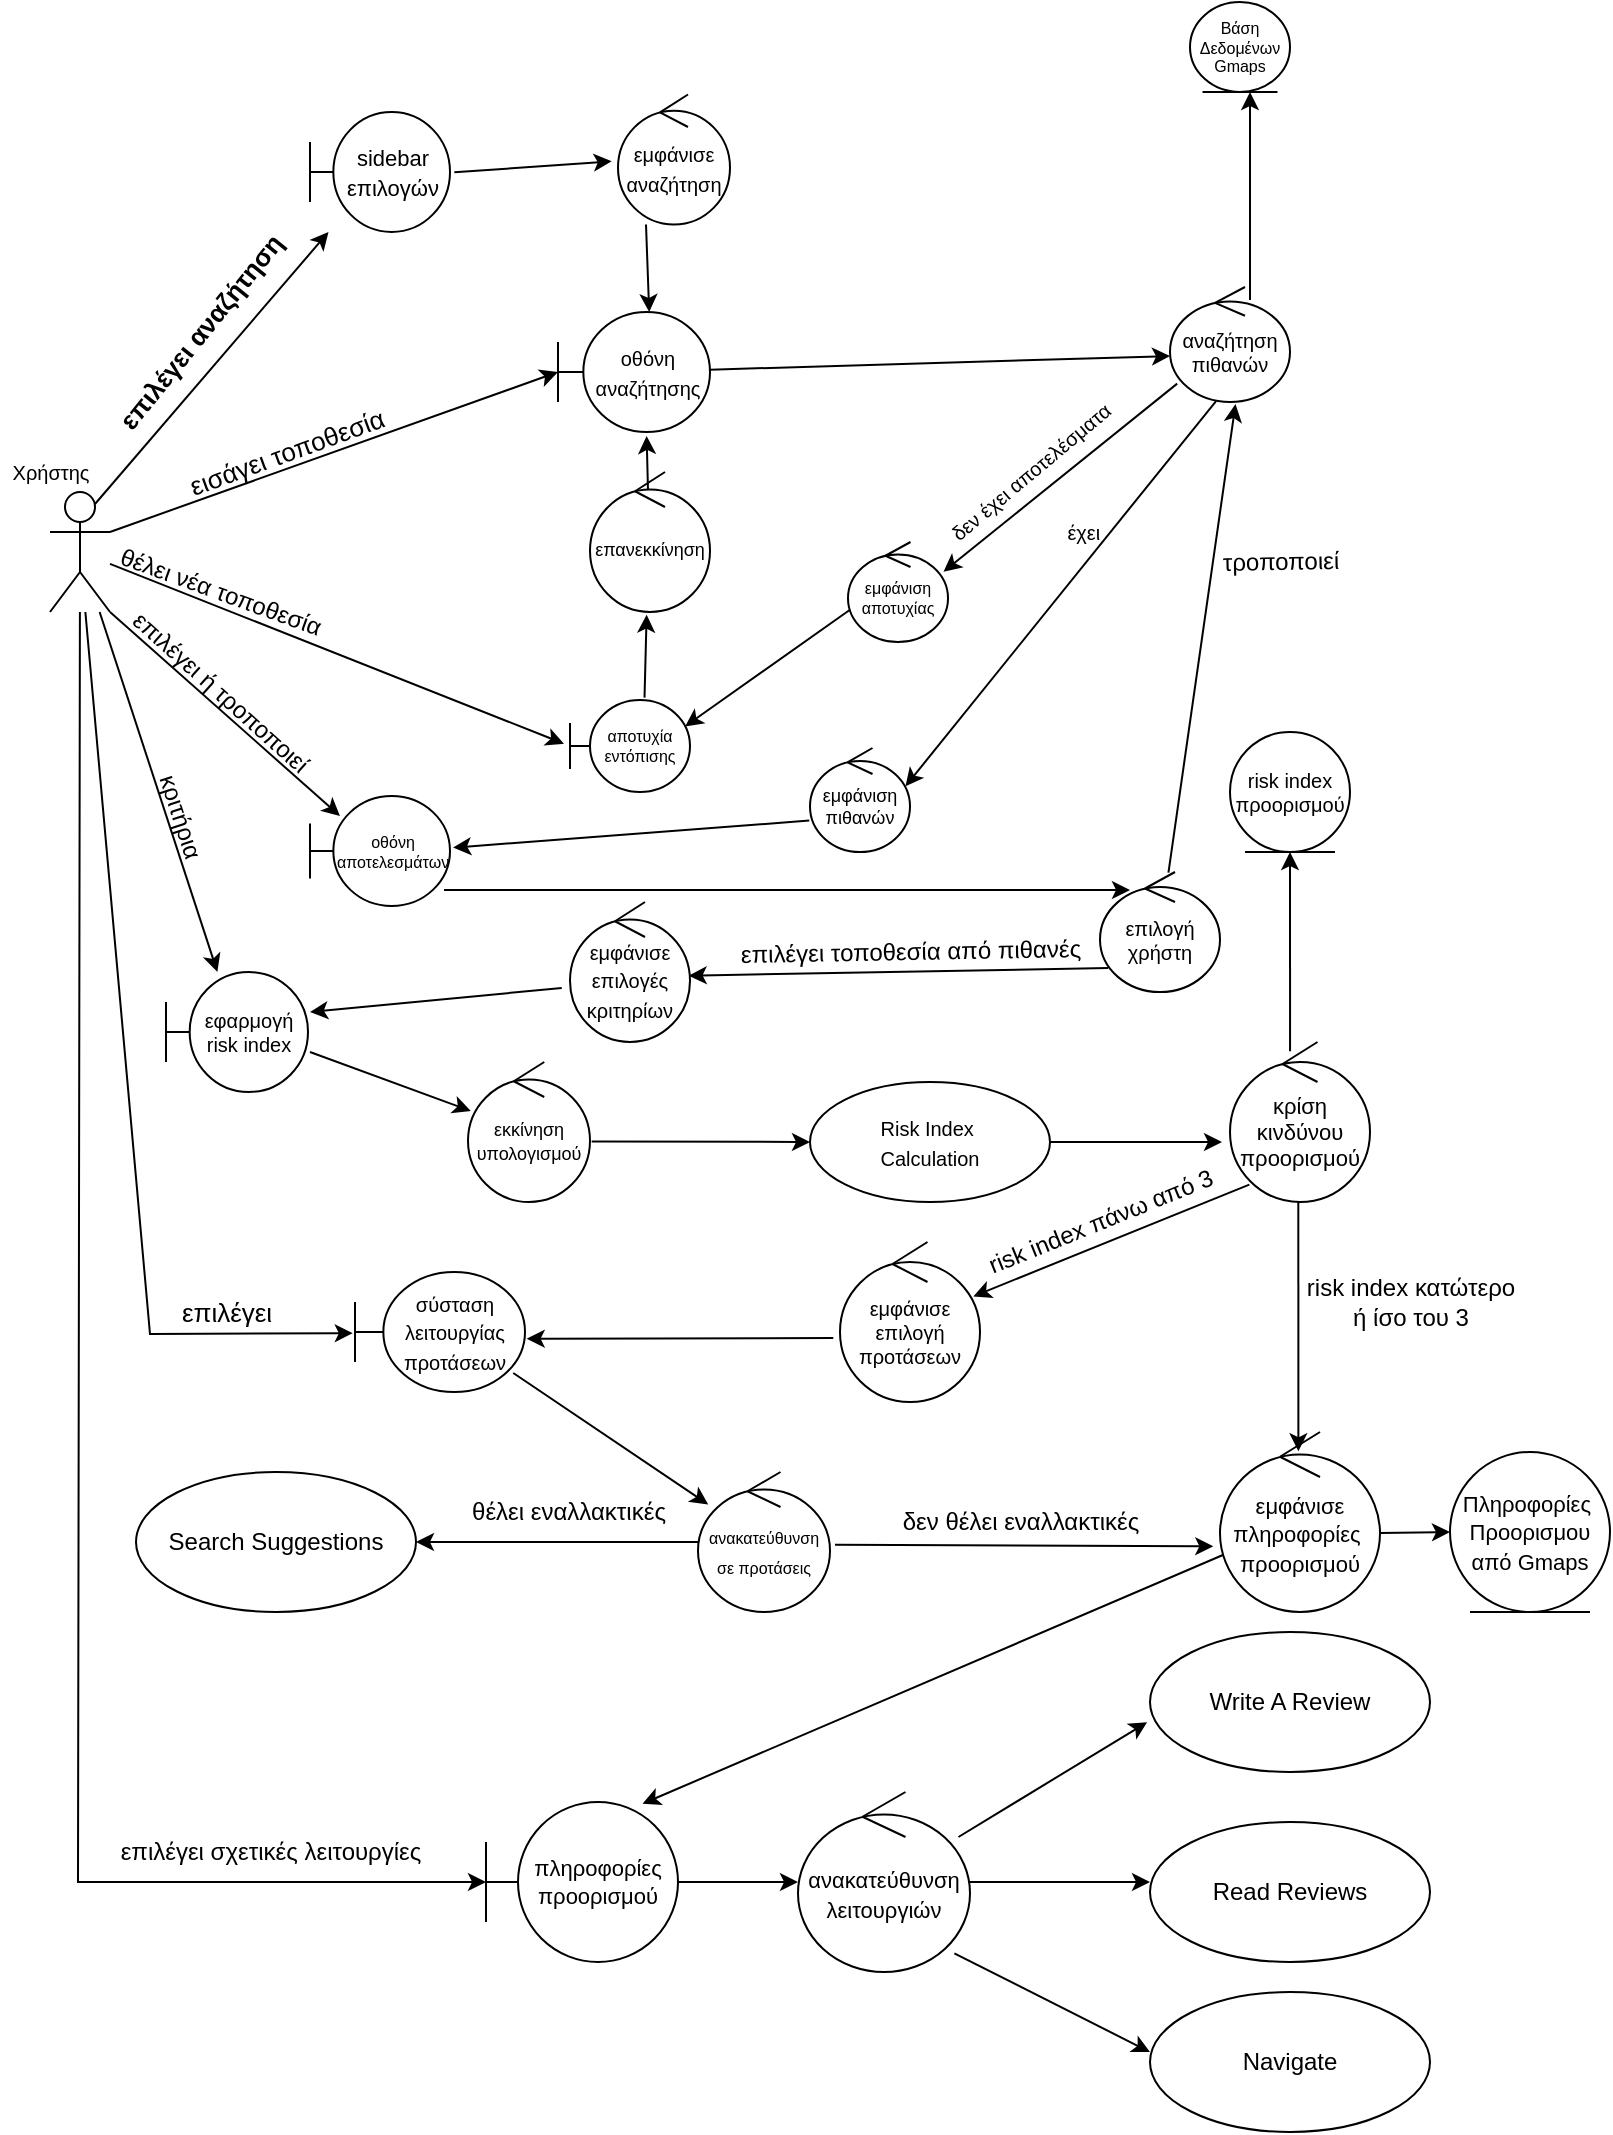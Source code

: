 <mxfile version="14.6.3" type="device"><diagram id="vsWh3w-72X-iHAFj4HN2" name="Page-1"><mxGraphModel dx="1673" dy="934" grid="1" gridSize="10" guides="1" tooltips="1" connect="1" arrows="1" fold="1" page="1" pageScale="1" pageWidth="827" pageHeight="1169" math="0" shadow="0"><root><mxCell id="0"/><mxCell id="1" parent="0"/><mxCell id="FhAPgWQrZ3J73egIMIMW-1" value="" style="shape=umlActor;verticalLabelPosition=bottom;verticalAlign=top;html=1;outlineConnect=0;" vertex="1" parent="1"><mxGeometry x="40" y="310" width="30" height="60" as="geometry"/></mxCell><mxCell id="FhAPgWQrZ3J73egIMIMW-2" value="" style="endArrow=classic;html=1;exitX=0.75;exitY=0.1;exitDx=0;exitDy=0;exitPerimeter=0;" edge="1" parent="1" source="FhAPgWQrZ3J73egIMIMW-1" target="FhAPgWQrZ3J73egIMIMW-3"><mxGeometry width="50" height="50" relative="1" as="geometry"><mxPoint x="94" y="287.5" as="sourcePoint"/><mxPoint x="174" y="287.5" as="targetPoint"/></mxGeometry></mxCell><mxCell id="FhAPgWQrZ3J73egIMIMW-3" value="&lt;font style=&quot;font-size: 11px&quot;&gt;sidebar&lt;br&gt;επιλογών&lt;/font&gt;" style="shape=umlBoundary;whiteSpace=wrap;html=1;" vertex="1" parent="1"><mxGeometry x="170" y="120" width="70" height="60" as="geometry"/></mxCell><mxCell id="FhAPgWQrZ3J73egIMIMW-4" value="&lt;font style=&quot;font-size: 13px&quot;&gt;&lt;b&gt;επιλέγει αναζήτηση&lt;/b&gt;&lt;/font&gt;" style="text;html=1;align=center;verticalAlign=middle;resizable=0;points=[];autosize=1;strokeColor=none;rotation=-51;" vertex="1" parent="1"><mxGeometry x="45" y="220" width="140" height="20" as="geometry"/></mxCell><mxCell id="FhAPgWQrZ3J73egIMIMW-6" value="&lt;font style=&quot;font-size: 10px&quot;&gt;εμφάνισε&lt;br&gt;αναζήτηση&lt;/font&gt;" style="ellipse;shape=umlControl;whiteSpace=wrap;html=1;" vertex="1" parent="1"><mxGeometry x="324" y="111.25" width="56" height="65" as="geometry"/></mxCell><mxCell id="FhAPgWQrZ3J73egIMIMW-7" value="&lt;font style=&quot;font-size: 10px&quot;&gt;οθόνη&lt;br&gt;αναζήτησης&lt;br&gt;&lt;/font&gt;" style="shape=umlBoundary;whiteSpace=wrap;html=1;" vertex="1" parent="1"><mxGeometry x="294" y="220" width="76" height="60" as="geometry"/></mxCell><mxCell id="FhAPgWQrZ3J73egIMIMW-8" value="&lt;font style=&quot;font-size: 10px&quot;&gt;αναζήτηση&lt;br&gt;πιθανών&lt;/font&gt;" style="ellipse;shape=umlControl;whiteSpace=wrap;html=1;fontSize=8;" vertex="1" parent="1"><mxGeometry x="600" y="207.5" width="60" height="57.5" as="geometry"/></mxCell><mxCell id="FhAPgWQrZ3J73egIMIMW-10" value="" style="endArrow=classic;html=1;exitX=1.031;exitY=0.502;exitDx=0;exitDy=0;exitPerimeter=0;entryX=-0.056;entryY=0.514;entryDx=0;entryDy=0;entryPerimeter=0;" edge="1" parent="1" source="FhAPgWQrZ3J73egIMIMW-3" target="FhAPgWQrZ3J73egIMIMW-6"><mxGeometry width="50" height="50" relative="1" as="geometry"><mxPoint x="324" y="237.5" as="sourcePoint"/><mxPoint x="374" y="187.5" as="targetPoint"/></mxGeometry></mxCell><mxCell id="FhAPgWQrZ3J73egIMIMW-12" value="" style="endArrow=classic;html=1;exitX=0.25;exitY=1;exitDx=0;exitDy=0;exitPerimeter=0;entryX=0.6;entryY=0;entryDx=0;entryDy=0;entryPerimeter=0;" edge="1" parent="1" source="FhAPgWQrZ3J73egIMIMW-6" target="FhAPgWQrZ3J73egIMIMW-7"><mxGeometry width="50" height="50" relative="1" as="geometry"><mxPoint x="254" y="257.5" as="sourcePoint"/><mxPoint x="304" y="207.5" as="targetPoint"/></mxGeometry></mxCell><mxCell id="FhAPgWQrZ3J73egIMIMW-13" value="" style="endArrow=classic;html=1;entryX=0;entryY=0.5;entryDx=0;entryDy=0;entryPerimeter=0;exitX=1;exitY=0.333;exitDx=0;exitDy=0;exitPerimeter=0;" edge="1" parent="1" source="FhAPgWQrZ3J73egIMIMW-1" target="FhAPgWQrZ3J73egIMIMW-7"><mxGeometry width="50" height="50" relative="1" as="geometry"><mxPoint x="94" y="287.5" as="sourcePoint"/><mxPoint x="324" y="277.5" as="targetPoint"/></mxGeometry></mxCell><mxCell id="FhAPgWQrZ3J73egIMIMW-14" value="&lt;font style=&quot;font-size: 13px&quot;&gt;εισάγει τοποθεσία&lt;/font&gt;" style="text;html=1;align=center;verticalAlign=middle;resizable=0;points=[];autosize=1;strokeColor=none;rotation=-20;" vertex="1" parent="1"><mxGeometry x="98" y="280" width="120" height="20" as="geometry"/></mxCell><mxCell id="FhAPgWQrZ3J73egIMIMW-15" value="" style="endArrow=classic;html=1;entryX=0;entryY=0.6;entryDx=0;entryDy=0;entryPerimeter=0;" edge="1" parent="1" source="FhAPgWQrZ3J73egIMIMW-7" target="FhAPgWQrZ3J73egIMIMW-8"><mxGeometry width="50" height="50" relative="1" as="geometry"><mxPoint x="246" y="287.5" as="sourcePoint"/><mxPoint x="324" y="287.5" as="targetPoint"/></mxGeometry></mxCell><mxCell id="FhAPgWQrZ3J73egIMIMW-16" value="" style="endArrow=classic;html=1;fontSize=8;" edge="1" parent="1"><mxGeometry width="50" height="50" relative="1" as="geometry"><mxPoint x="640" y="214" as="sourcePoint"/><mxPoint x="640" y="110" as="targetPoint"/></mxGeometry></mxCell><mxCell id="FhAPgWQrZ3J73egIMIMW-17" value="Βάση&lt;br&gt;Δεδομένων&lt;br&gt;Gmaps" style="ellipse;shape=umlEntity;whiteSpace=wrap;html=1;fontSize=8;" vertex="1" parent="1"><mxGeometry x="610" y="65" width="50" height="45" as="geometry"/></mxCell><mxCell id="FhAPgWQrZ3J73egIMIMW-20" value="" style="endArrow=classic;html=1;fontSize=8;exitX=0.384;exitY=0.992;exitDx=0;exitDy=0;exitPerimeter=0;entryX=0.955;entryY=0.368;entryDx=0;entryDy=0;entryPerimeter=0;" edge="1" parent="1" source="FhAPgWQrZ3J73egIMIMW-8" target="FhAPgWQrZ3J73egIMIMW-26"><mxGeometry width="50" height="50" relative="1" as="geometry"><mxPoint x="264" y="447.5" as="sourcePoint"/><mxPoint x="293" y="397.5" as="targetPoint"/></mxGeometry></mxCell><mxCell id="FhAPgWQrZ3J73egIMIMW-21" value="" style="endArrow=classic;html=1;fontSize=8;exitX=0.06;exitY=0.84;exitDx=0;exitDy=0;exitPerimeter=0;entryX=0.955;entryY=0.297;entryDx=0;entryDy=0;entryPerimeter=0;" edge="1" parent="1" source="FhAPgWQrZ3J73egIMIMW-8" target="FhAPgWQrZ3J73egIMIMW-27"><mxGeometry width="50" height="50" relative="1" as="geometry"><mxPoint x="264" y="447.5" as="sourcePoint"/><mxPoint x="264" y="357.5" as="targetPoint"/></mxGeometry></mxCell><mxCell id="FhAPgWQrZ3J73egIMIMW-22" value="οθόνη αποτελεσμάτων" style="shape=umlBoundary;whiteSpace=wrap;html=1;fontSize=8;" vertex="1" parent="1"><mxGeometry x="170" y="462" width="70" height="55" as="geometry"/></mxCell><mxCell id="FhAPgWQrZ3J73egIMIMW-23" value="αποτυχία εντόπισης" style="shape=umlBoundary;whiteSpace=wrap;html=1;fontSize=8;" vertex="1" parent="1"><mxGeometry x="300" y="414" width="60" height="46" as="geometry"/></mxCell><mxCell id="FhAPgWQrZ3J73egIMIMW-24" value="δεν έχει αποτελέσματα" style="text;html=1;align=center;verticalAlign=middle;resizable=0;points=[];autosize=1;strokeColor=none;fontSize=10;rotation=-40;" vertex="1" parent="1"><mxGeometry x="470" y="290" width="120" height="20" as="geometry"/></mxCell><mxCell id="FhAPgWQrZ3J73egIMIMW-25" value="&amp;nbsp;έχει" style="text;html=1;align=center;verticalAlign=middle;resizable=0;points=[];autosize=1;strokeColor=none;fontSize=10;rotation=0;" vertex="1" parent="1"><mxGeometry x="540" y="320" width="30" height="20" as="geometry"/></mxCell><mxCell id="FhAPgWQrZ3J73egIMIMW-26" value="&lt;font style=&quot;font-size: 9px&quot;&gt;εμφάνιση πιθανών&lt;/font&gt;" style="ellipse;shape=umlControl;whiteSpace=wrap;html=1;fontSize=8;" vertex="1" parent="1"><mxGeometry x="420" y="438" width="50" height="52" as="geometry"/></mxCell><mxCell id="FhAPgWQrZ3J73egIMIMW-27" value="εμφάνιση αποτυχίας" style="ellipse;shape=umlControl;whiteSpace=wrap;html=1;fontSize=8;" vertex="1" parent="1"><mxGeometry x="439" y="335" width="50" height="50" as="geometry"/></mxCell><mxCell id="FhAPgWQrZ3J73egIMIMW-28" value="" style="endArrow=classic;html=1;fontSize=8;exitX=-0.007;exitY=0.698;exitDx=0;exitDy=0;exitPerimeter=0;entryX=1.022;entryY=0.469;entryDx=0;entryDy=0;entryPerimeter=0;" edge="1" parent="1" source="FhAPgWQrZ3J73egIMIMW-26" target="FhAPgWQrZ3J73egIMIMW-22"><mxGeometry width="50" height="50" relative="1" as="geometry"><mxPoint x="240" y="500" as="sourcePoint"/><mxPoint x="290" y="450" as="targetPoint"/></mxGeometry></mxCell><mxCell id="FhAPgWQrZ3J73egIMIMW-29" value="" style="endArrow=classic;html=1;fontSize=8;entryX=0.959;entryY=0.287;entryDx=0;entryDy=0;entryPerimeter=0;exitX=0.02;exitY=0.677;exitDx=0;exitDy=0;exitPerimeter=0;" edge="1" parent="1" source="FhAPgWQrZ3J73egIMIMW-27" target="FhAPgWQrZ3J73egIMIMW-23"><mxGeometry width="50" height="50" relative="1" as="geometry"><mxPoint x="214" y="368.5" as="sourcePoint"/><mxPoint x="204" y="457.5" as="targetPoint"/></mxGeometry></mxCell><mxCell id="FhAPgWQrZ3J73egIMIMW-30" value="" style="endArrow=classic;html=1;fontSize=8;entryX=-0.05;entryY=0.475;entryDx=0;entryDy=0;entryPerimeter=0;" edge="1" parent="1" source="FhAPgWQrZ3J73egIMIMW-1" target="FhAPgWQrZ3J73egIMIMW-23"><mxGeometry width="50" height="50" relative="1" as="geometry"><mxPoint x="250" y="500" as="sourcePoint"/><mxPoint x="300" y="450" as="targetPoint"/></mxGeometry></mxCell><mxCell id="FhAPgWQrZ3J73egIMIMW-31" value="&lt;font style=&quot;font-size: 12px&quot;&gt;θέλει νέα τοποθεσία&lt;/font&gt;" style="text;html=1;align=center;verticalAlign=middle;resizable=0;points=[];autosize=1;strokeColor=none;fontSize=8;rotation=20;" vertex="1" parent="1"><mxGeometry x="65" y="350" width="120" height="20" as="geometry"/></mxCell><mxCell id="FhAPgWQrZ3J73egIMIMW-32" value="&lt;font style=&quot;font-size: 9px&quot;&gt;επανεκκίνηση&lt;/font&gt;" style="ellipse;shape=umlControl;whiteSpace=wrap;html=1;fontSize=8;" vertex="1" parent="1"><mxGeometry x="310" y="300" width="60" height="70" as="geometry"/></mxCell><mxCell id="FhAPgWQrZ3J73egIMIMW-33" value="" style="endArrow=classic;html=1;fontSize=8;exitX=0.621;exitY=-0.026;exitDx=0;exitDy=0;exitPerimeter=0;entryX=0.472;entryY=1.019;entryDx=0;entryDy=0;entryPerimeter=0;" edge="1" parent="1" source="FhAPgWQrZ3J73egIMIMW-23" target="FhAPgWQrZ3J73egIMIMW-32"><mxGeometry width="50" height="50" relative="1" as="geometry"><mxPoint x="264" y="457.5" as="sourcePoint"/><mxPoint x="338" y="391" as="targetPoint"/></mxGeometry></mxCell><mxCell id="FhAPgWQrZ3J73egIMIMW-34" value="" style="endArrow=classic;html=1;fontSize=8;exitX=0.483;exitY=0.122;exitDx=0;exitDy=0;exitPerimeter=0;entryX=0.583;entryY=1.033;entryDx=0;entryDy=0;entryPerimeter=0;" edge="1" parent="1" source="FhAPgWQrZ3J73egIMIMW-32" target="FhAPgWQrZ3J73egIMIMW-7"><mxGeometry width="50" height="50" relative="1" as="geometry"><mxPoint x="360" y="290" as="sourcePoint"/><mxPoint x="410" y="290" as="targetPoint"/></mxGeometry></mxCell><mxCell id="FhAPgWQrZ3J73egIMIMW-36" value="" style="endArrow=classic;html=1;fontSize=10;exitX=1;exitY=1;exitDx=0;exitDy=0;exitPerimeter=0;entryX=0.214;entryY=0.182;entryDx=0;entryDy=0;entryPerimeter=0;" edge="1" parent="1" source="FhAPgWQrZ3J73egIMIMW-1" target="FhAPgWQrZ3J73egIMIMW-22"><mxGeometry width="50" height="50" relative="1" as="geometry"><mxPoint x="220" y="480" as="sourcePoint"/><mxPoint x="180" y="470" as="targetPoint"/></mxGeometry></mxCell><mxCell id="FhAPgWQrZ3J73egIMIMW-37" value="&lt;font style=&quot;font-size: 12px&quot;&gt;επιλέγει ή τροποποιεί&lt;/font&gt;" style="text;html=1;align=center;verticalAlign=middle;resizable=0;points=[];autosize=1;strokeColor=none;fontSize=10;rotation=42;" vertex="1" parent="1"><mxGeometry x="60" y="400" width="130" height="20" as="geometry"/></mxCell><mxCell id="FhAPgWQrZ3J73egIMIMW-39" value="" style="endArrow=classic;html=1;fontSize=10;exitX=0.957;exitY=0.855;exitDx=0;exitDy=0;exitPerimeter=0;entryX=0.25;entryY=0.15;entryDx=0;entryDy=0;entryPerimeter=0;" edge="1" parent="1" source="FhAPgWQrZ3J73egIMIMW-22" target="FhAPgWQrZ3J73egIMIMW-40"><mxGeometry width="50" height="50" relative="1" as="geometry"><mxPoint x="260" y="500" as="sourcePoint"/><mxPoint x="250" y="530" as="targetPoint"/></mxGeometry></mxCell><mxCell id="FhAPgWQrZ3J73egIMIMW-40" value="&lt;font style=&quot;font-size: 10px&quot;&gt;επιλογή χρήστη&lt;/font&gt;" style="ellipse;shape=umlControl;whiteSpace=wrap;html=1;fontSize=10;" vertex="1" parent="1"><mxGeometry x="565" y="500" width="60" height="60" as="geometry"/></mxCell><mxCell id="FhAPgWQrZ3J73egIMIMW-41" value="" style="endArrow=classic;html=1;fontSize=10;entryX=0.546;entryY=1.018;entryDx=0;entryDy=0;entryPerimeter=0;" edge="1" parent="1" source="FhAPgWQrZ3J73egIMIMW-40" target="FhAPgWQrZ3J73egIMIMW-8"><mxGeometry width="50" height="50" relative="1" as="geometry"><mxPoint x="340" y="550" as="sourcePoint"/><mxPoint x="520" y="370" as="targetPoint"/></mxGeometry></mxCell><mxCell id="FhAPgWQrZ3J73egIMIMW-42" value="&lt;font style=&quot;font-size: 12px&quot;&gt;τροποποιεί&lt;/font&gt;" style="text;html=1;align=center;verticalAlign=middle;resizable=0;points=[];autosize=1;strokeColor=none;fontSize=10;rotation=-1;" vertex="1" parent="1"><mxGeometry x="620" y="335" width="70" height="20" as="geometry"/></mxCell><mxCell id="FhAPgWQrZ3J73egIMIMW-43" value="" style="endArrow=classic;html=1;fontSize=10;exitX=0.069;exitY=0.801;exitDx=0;exitDy=0;exitPerimeter=0;entryX=0.989;entryY=0.526;entryDx=0;entryDy=0;entryPerimeter=0;" edge="1" parent="1" source="FhAPgWQrZ3J73egIMIMW-40" target="FhAPgWQrZ3J73egIMIMW-96"><mxGeometry width="50" height="50" relative="1" as="geometry"><mxPoint x="310" y="600" as="sourcePoint"/><mxPoint x="380" y="567" as="targetPoint"/></mxGeometry></mxCell><mxCell id="FhAPgWQrZ3J73egIMIMW-44" value="&lt;font style=&quot;font-size: 11px&quot;&gt;πληροφορίες&lt;br&gt;προορισμού&lt;/font&gt;" style="shape=umlBoundary;whiteSpace=wrap;html=1;fontSize=10;" vertex="1" parent="1"><mxGeometry x="258" y="965" width="96" height="80" as="geometry"/></mxCell><mxCell id="FhAPgWQrZ3J73egIMIMW-45" value="εφαρμογή&lt;br&gt;risk index" style="shape=umlBoundary;whiteSpace=wrap;html=1;fontSize=10;" vertex="1" parent="1"><mxGeometry x="98" y="550" width="71" height="60" as="geometry"/></mxCell><mxCell id="FhAPgWQrZ3J73egIMIMW-46" value="" style="endArrow=classic;html=1;fontSize=10;" edge="1" parent="1" source="FhAPgWQrZ3J73egIMIMW-1" target="FhAPgWQrZ3J73egIMIMW-45"><mxGeometry width="50" height="50" relative="1" as="geometry"><mxPoint x="70" y="390" as="sourcePoint"/><mxPoint x="110" y="520" as="targetPoint"/></mxGeometry></mxCell><mxCell id="FhAPgWQrZ3J73egIMIMW-47" value="&lt;font style=&quot;font-size: 12px&quot;&gt;κριτήρια&lt;/font&gt;" style="text;html=1;align=center;verticalAlign=middle;resizable=0;points=[];autosize=1;strokeColor=none;fontSize=10;rotation=72;" vertex="1" parent="1"><mxGeometry x="75" y="462" width="60" height="20" as="geometry"/></mxCell><mxCell id="FhAPgWQrZ3J73egIMIMW-49" value="&lt;font style=&quot;font-size: 9px&quot;&gt;εκκίνηση&lt;br&gt;υπολογισμού&lt;/font&gt;" style="ellipse;shape=umlControl;whiteSpace=wrap;html=1;fontSize=10;" vertex="1" parent="1"><mxGeometry x="249" y="595" width="61" height="70" as="geometry"/></mxCell><mxCell id="FhAPgWQrZ3J73egIMIMW-50" value="" style="endArrow=classic;html=1;fontSize=10;exitX=1.014;exitY=0.667;exitDx=0;exitDy=0;exitPerimeter=0;" edge="1" parent="1" source="FhAPgWQrZ3J73egIMIMW-45" target="FhAPgWQrZ3J73egIMIMW-49"><mxGeometry width="50" height="50" relative="1" as="geometry"><mxPoint x="440" y="650" as="sourcePoint"/><mxPoint x="490" y="600" as="targetPoint"/></mxGeometry></mxCell><mxCell id="FhAPgWQrZ3J73egIMIMW-51" value="" style="endArrow=classic;html=1;fontSize=10;exitX=1.014;exitY=0.567;exitDx=0;exitDy=0;exitPerimeter=0;entryX=0;entryY=0.5;entryDx=0;entryDy=0;" edge="1" parent="1" source="FhAPgWQrZ3J73egIMIMW-49" target="FhAPgWQrZ3J73egIMIMW-73"><mxGeometry width="50" height="50" relative="1" as="geometry"><mxPoint x="440" y="650" as="sourcePoint"/><mxPoint x="450.864" y="630.53" as="targetPoint"/></mxGeometry></mxCell><mxCell id="FhAPgWQrZ3J73egIMIMW-52" value="&lt;font style=&quot;font-size: 11px&quot;&gt;κρίση&lt;br&gt;κινδύνου προορισμού&lt;/font&gt;" style="ellipse;shape=umlControl;whiteSpace=wrap;html=1;fontSize=10;" vertex="1" parent="1"><mxGeometry x="630" y="585" width="70" height="80" as="geometry"/></mxCell><mxCell id="FhAPgWQrZ3J73egIMIMW-53" value="" style="endArrow=classic;html=1;fontSize=10;exitX=1;exitY=0.5;exitDx=0;exitDy=0;" edge="1" parent="1" source="FhAPgWQrZ3J73egIMIMW-73"><mxGeometry width="50" height="50" relative="1" as="geometry"><mxPoint x="546.0" y="625" as="sourcePoint"/><mxPoint x="626" y="635" as="targetPoint"/></mxGeometry></mxCell><mxCell id="FhAPgWQrZ3J73egIMIMW-54" value="" style="endArrow=classic;html=1;fontSize=10;exitX=0.429;exitY=0.058;exitDx=0;exitDy=0;exitPerimeter=0;" edge="1" parent="1" source="FhAPgWQrZ3J73egIMIMW-52"><mxGeometry width="50" height="50" relative="1" as="geometry"><mxPoint x="460" y="690" as="sourcePoint"/><mxPoint x="660" y="490" as="targetPoint"/></mxGeometry></mxCell><mxCell id="FhAPgWQrZ3J73egIMIMW-55" value="&lt;font style=&quot;font-size: 10px&quot;&gt;risk index&lt;br&gt;προορισμού&lt;/font&gt;" style="ellipse;shape=umlEntity;whiteSpace=wrap;html=1;fontSize=10;" vertex="1" parent="1"><mxGeometry x="630" y="430" width="60" height="60" as="geometry"/></mxCell><mxCell id="FhAPgWQrZ3J73egIMIMW-56" value="Χρήστης" style="text;html=1;align=center;verticalAlign=middle;resizable=0;points=[];autosize=1;strokeColor=none;fontSize=10;" vertex="1" parent="1"><mxGeometry x="15" y="290" width="50" height="20" as="geometry"/></mxCell><mxCell id="FhAPgWQrZ3J73egIMIMW-57" value="επιλέγει τοποθεσία από πιθανές" style="text;html=1;align=center;verticalAlign=middle;resizable=0;points=[];autosize=1;strokeColor=none;fontSize=12;rotation=-1;" vertex="1" parent="1"><mxGeometry x="375" y="530" width="190" height="20" as="geometry"/></mxCell><mxCell id="FhAPgWQrZ3J73egIMIMW-58" value="" style="endArrow=classic;html=1;fontSize=10;entryX=0.815;entryY=0.011;entryDx=0;entryDy=0;entryPerimeter=0;" edge="1" parent="1" source="FhAPgWQrZ3J73egIMIMW-69" target="FhAPgWQrZ3J73egIMIMW-44"><mxGeometry width="50" height="50" relative="1" as="geometry"><mxPoint x="310" y="830" as="sourcePoint"/><mxPoint x="460" y="680" as="targetPoint"/></mxGeometry></mxCell><mxCell id="FhAPgWQrZ3J73egIMIMW-59" value="" style="endArrow=classic;html=1;fontSize=10;exitX=0.138;exitY=0.891;exitDx=0;exitDy=0;exitPerimeter=0;entryX=0.952;entryY=0.34;entryDx=0;entryDy=0;entryPerimeter=0;" edge="1" parent="1" source="FhAPgWQrZ3J73egIMIMW-52" target="FhAPgWQrZ3J73egIMIMW-63"><mxGeometry width="50" height="50" relative="1" as="geometry"><mxPoint x="510" y="720" as="sourcePoint"/><mxPoint x="533.998" y="717.922" as="targetPoint"/></mxGeometry></mxCell><mxCell id="FhAPgWQrZ3J73egIMIMW-61" value="" style="endArrow=classic;html=1;fontSize=10;exitX=0.488;exitY=0.996;exitDx=0;exitDy=0;exitPerimeter=0;entryX=0.49;entryY=0.107;entryDx=0;entryDy=0;entryPerimeter=0;" edge="1" parent="1" source="FhAPgWQrZ3J73egIMIMW-52" target="FhAPgWQrZ3J73egIMIMW-69"><mxGeometry width="50" height="50" relative="1" as="geometry"><mxPoint x="640" y="690" as="sourcePoint"/><mxPoint x="710" y="770" as="targetPoint"/></mxGeometry></mxCell><mxCell id="FhAPgWQrZ3J73egIMIMW-63" value="εμφάνισε επιλογή προτάσεων" style="ellipse;shape=umlControl;whiteSpace=wrap;html=1;fontSize=10;" vertex="1" parent="1"><mxGeometry x="435" y="685" width="70" height="80" as="geometry"/></mxCell><mxCell id="FhAPgWQrZ3J73egIMIMW-64" value="risk index πάνω από 3" style="text;html=1;align=center;verticalAlign=middle;resizable=0;points=[];autosize=1;strokeColor=none;fontSize=12;rotation=-22;" vertex="1" parent="1"><mxGeometry x="495" y="665" width="140" height="20" as="geometry"/></mxCell><mxCell id="FhAPgWQrZ3J73egIMIMW-65" value="" style="endArrow=classic;html=1;fontSize=12;exitX=-0.048;exitY=0.6;exitDx=0;exitDy=0;exitPerimeter=0;entryX=1.01;entryY=0.556;entryDx=0;entryDy=0;entryPerimeter=0;" edge="1" parent="1" source="FhAPgWQrZ3J73egIMIMW-63" target="FhAPgWQrZ3J73egIMIMW-66"><mxGeometry width="50" height="50" relative="1" as="geometry"><mxPoint x="430" y="770" as="sourcePoint"/><mxPoint x="310" y="740" as="targetPoint"/></mxGeometry></mxCell><mxCell id="FhAPgWQrZ3J73egIMIMW-66" value="&lt;font style=&quot;font-size: 10px&quot;&gt;σύσταση&lt;br&gt;λειτουργίας&lt;br&gt;προτάσεων&lt;/font&gt;" style="shape=umlBoundary;whiteSpace=wrap;html=1;fontSize=12;" vertex="1" parent="1"><mxGeometry x="192.5" y="700" width="85" height="60" as="geometry"/></mxCell><mxCell id="FhAPgWQrZ3J73egIMIMW-67" value="" style="endArrow=classic;html=1;fontSize=12;entryX=-0.013;entryY=0.51;entryDx=0;entryDy=0;entryPerimeter=0;rounded=0;" edge="1" parent="1" source="FhAPgWQrZ3J73egIMIMW-1" target="FhAPgWQrZ3J73egIMIMW-66"><mxGeometry width="50" height="50" relative="1" as="geometry"><mxPoint x="360" y="620" as="sourcePoint"/><mxPoint x="410" y="570" as="targetPoint"/><Array as="points"><mxPoint x="90" y="731"/></Array></mxGeometry></mxCell><mxCell id="FhAPgWQrZ3J73egIMIMW-68" value="risk index κατώτερο &lt;br&gt;ή ίσο του 3" style="text;html=1;align=center;verticalAlign=middle;resizable=0;points=[];autosize=1;strokeColor=none;fontSize=12;" vertex="1" parent="1"><mxGeometry x="660" y="700" width="120" height="30" as="geometry"/></mxCell><mxCell id="FhAPgWQrZ3J73egIMIMW-69" value="&lt;font style=&quot;font-size: 11px&quot;&gt;εμφάνισε&lt;br&gt;πληροφορίες&amp;nbsp;&lt;br&gt;προορισμού&lt;/font&gt;" style="ellipse;shape=umlControl;whiteSpace=wrap;html=1;fontSize=12;" vertex="1" parent="1"><mxGeometry x="625" y="780" width="80" height="90" as="geometry"/></mxCell><mxCell id="FhAPgWQrZ3J73egIMIMW-71" value="&lt;font style=&quot;font-size: 8px&quot;&gt;ανακατεύθυνση&lt;br&gt;σε προτάσεις&lt;/font&gt;" style="ellipse;shape=umlControl;whiteSpace=wrap;html=1;fontSize=12;" vertex="1" parent="1"><mxGeometry x="364" y="800" width="66" height="70" as="geometry"/></mxCell><mxCell id="FhAPgWQrZ3J73egIMIMW-72" value="" style="endArrow=classic;html=1;fontSize=12;exitX=0.931;exitY=0.842;exitDx=0;exitDy=0;exitPerimeter=0;" edge="1" parent="1" source="FhAPgWQrZ3J73egIMIMW-66" target="FhAPgWQrZ3J73egIMIMW-71"><mxGeometry width="50" height="50" relative="1" as="geometry"><mxPoint x="410" y="830" as="sourcePoint"/><mxPoint x="460" y="780" as="targetPoint"/></mxGeometry></mxCell><mxCell id="FhAPgWQrZ3J73egIMIMW-73" value="&lt;span style=&quot;font-size: 10px&quot;&gt;Risk Index&amp;nbsp;&lt;/span&gt;&lt;br style=&quot;font-size: 10px&quot;&gt;&lt;span style=&quot;font-size: 10px&quot;&gt;Calculation&lt;/span&gt;" style="ellipse;whiteSpace=wrap;html=1;fontSize=12;" vertex="1" parent="1"><mxGeometry x="420" y="605" width="120" height="60" as="geometry"/></mxCell><mxCell id="FhAPgWQrZ3J73egIMIMW-74" value="Search Suggestions" style="ellipse;whiteSpace=wrap;html=1;fontSize=12;" vertex="1" parent="1"><mxGeometry x="83" y="800" width="140" height="70" as="geometry"/></mxCell><mxCell id="FhAPgWQrZ3J73egIMIMW-75" value="" style="endArrow=classic;html=1;fontSize=12;entryX=1;entryY=0.5;entryDx=0;entryDy=0;" edge="1" parent="1" source="FhAPgWQrZ3J73egIMIMW-71" target="FhAPgWQrZ3J73egIMIMW-74"><mxGeometry width="50" height="50" relative="1" as="geometry"><mxPoint x="250" y="870" as="sourcePoint"/><mxPoint x="360" y="840" as="targetPoint"/></mxGeometry></mxCell><mxCell id="FhAPgWQrZ3J73egIMIMW-76" value="θέλει εναλλακτικές" style="text;html=1;align=center;verticalAlign=middle;resizable=0;points=[];autosize=1;strokeColor=none;fontSize=12;" vertex="1" parent="1"><mxGeometry x="244" y="810" width="110" height="20" as="geometry"/></mxCell><mxCell id="FhAPgWQrZ3J73egIMIMW-80" value="" style="endArrow=classic;html=1;fontSize=12;rounded=0;" edge="1" parent="1" source="FhAPgWQrZ3J73egIMIMW-1" target="FhAPgWQrZ3J73egIMIMW-44"><mxGeometry width="50" height="50" relative="1" as="geometry"><mxPoint x="390" y="830" as="sourcePoint"/><mxPoint x="440" y="780" as="targetPoint"/><Array as="points"><mxPoint x="54" y="1005"/></Array></mxGeometry></mxCell><mxCell id="FhAPgWQrZ3J73egIMIMW-81" value="επιλέγει σχετικές λειτουργίες" style="text;html=1;align=center;verticalAlign=middle;resizable=0;points=[];autosize=1;strokeColor=none;fontSize=12;" vertex="1" parent="1"><mxGeometry x="65" y="980" width="170" height="20" as="geometry"/></mxCell><mxCell id="FhAPgWQrZ3J73egIMIMW-83" value="" style="endArrow=classic;html=1;fontSize=12;" edge="1" parent="1" source="FhAPgWQrZ3J73egIMIMW-44" target="FhAPgWQrZ3J73egIMIMW-84"><mxGeometry width="50" height="50" relative="1" as="geometry"><mxPoint x="440" y="900" as="sourcePoint"/><mxPoint x="490" y="850" as="targetPoint"/></mxGeometry></mxCell><mxCell id="FhAPgWQrZ3J73egIMIMW-84" value="&lt;font style=&quot;font-size: 11px&quot;&gt;ανακατεύθυνση λειτουργιών&lt;/font&gt;" style="ellipse;shape=umlControl;whiteSpace=wrap;html=1;fontSize=12;" vertex="1" parent="1"><mxGeometry x="414" y="960" width="86" height="90" as="geometry"/></mxCell><mxCell id="FhAPgWQrZ3J73egIMIMW-85" value="Write A Review" style="ellipse;whiteSpace=wrap;html=1;fontSize=12;" vertex="1" parent="1"><mxGeometry x="590" y="880" width="140" height="70" as="geometry"/></mxCell><mxCell id="FhAPgWQrZ3J73egIMIMW-86" value="Read Reviews" style="ellipse;whiteSpace=wrap;html=1;fontSize=12;" vertex="1" parent="1"><mxGeometry x="590" y="975" width="140" height="70" as="geometry"/></mxCell><mxCell id="FhAPgWQrZ3J73egIMIMW-87" value="Navigate" style="ellipse;whiteSpace=wrap;html=1;fontSize=12;" vertex="1" parent="1"><mxGeometry x="590" y="1060" width="140" height="70" as="geometry"/></mxCell><mxCell id="FhAPgWQrZ3J73egIMIMW-88" value="" style="endArrow=classic;html=1;fontSize=12;entryX=-0.01;entryY=0.644;entryDx=0;entryDy=0;entryPerimeter=0;" edge="1" parent="1" source="FhAPgWQrZ3J73egIMIMW-84" target="FhAPgWQrZ3J73egIMIMW-85"><mxGeometry width="50" height="50" relative="1" as="geometry"><mxPoint x="530" y="980" as="sourcePoint"/><mxPoint x="580" y="930" as="targetPoint"/></mxGeometry></mxCell><mxCell id="FhAPgWQrZ3J73egIMIMW-89" value="" style="endArrow=classic;html=1;fontSize=12;entryX=0;entryY=0.429;entryDx=0;entryDy=0;entryPerimeter=0;" edge="1" parent="1" source="FhAPgWQrZ3J73egIMIMW-84" target="FhAPgWQrZ3J73egIMIMW-86"><mxGeometry width="50" height="50" relative="1" as="geometry"><mxPoint x="530" y="1050" as="sourcePoint"/><mxPoint x="580" y="1000" as="targetPoint"/></mxGeometry></mxCell><mxCell id="FhAPgWQrZ3J73egIMIMW-90" value="" style="endArrow=classic;html=1;fontSize=12;exitX=0.909;exitY=0.896;exitDx=0;exitDy=0;exitPerimeter=0;entryX=0;entryY=0.429;entryDx=0;entryDy=0;entryPerimeter=0;" edge="1" parent="1" source="FhAPgWQrZ3J73egIMIMW-84" target="FhAPgWQrZ3J73egIMIMW-87"><mxGeometry width="50" height="50" relative="1" as="geometry"><mxPoint x="540" y="1100" as="sourcePoint"/><mxPoint x="590" y="1050" as="targetPoint"/></mxGeometry></mxCell><mxCell id="FhAPgWQrZ3J73egIMIMW-96" value="&lt;font style=&quot;font-size: 10px&quot;&gt;εμφάνισε&lt;br&gt;επιλογές&lt;br&gt;κριτηρίων&lt;/font&gt;" style="ellipse;shape=umlControl;whiteSpace=wrap;html=1;fontSize=12;" vertex="1" parent="1"><mxGeometry x="300" y="515" width="60" height="70" as="geometry"/></mxCell><mxCell id="FhAPgWQrZ3J73egIMIMW-97" value="" style="endArrow=classic;html=1;fontSize=12;exitX=-0.069;exitY=0.614;exitDx=0;exitDy=0;exitPerimeter=0;entryX=1.014;entryY=0.333;entryDx=0;entryDy=0;entryPerimeter=0;" edge="1" parent="1" source="FhAPgWQrZ3J73egIMIMW-96" target="FhAPgWQrZ3J73egIMIMW-45"><mxGeometry width="50" height="50" relative="1" as="geometry"><mxPoint x="200" y="590" as="sourcePoint"/><mxPoint x="250" y="540" as="targetPoint"/></mxGeometry></mxCell><mxCell id="FhAPgWQrZ3J73egIMIMW-98" value="&lt;font style=&quot;font-size: 13px&quot;&gt;επιλέγει&lt;/font&gt;" style="text;html=1;align=center;verticalAlign=middle;resizable=0;points=[];autosize=1;strokeColor=none;fontSize=12;" vertex="1" parent="1"><mxGeometry x="98" y="710" width="60" height="20" as="geometry"/></mxCell><mxCell id="FhAPgWQrZ3J73egIMIMW-100" value="" style="endArrow=classic;html=1;fontSize=12;exitX=1.038;exitY=0.519;exitDx=0;exitDy=0;exitPerimeter=0;entryX=-0.042;entryY=0.635;entryDx=0;entryDy=0;entryPerimeter=0;" edge="1" parent="1" source="FhAPgWQrZ3J73egIMIMW-71" target="FhAPgWQrZ3J73egIMIMW-69"><mxGeometry width="50" height="50" relative="1" as="geometry"><mxPoint x="430" y="890" as="sourcePoint"/><mxPoint x="610" y="800" as="targetPoint"/></mxGeometry></mxCell><mxCell id="FhAPgWQrZ3J73egIMIMW-101" value="δεν θέλει εναλλακτικές" style="text;html=1;align=center;verticalAlign=middle;resizable=0;points=[];autosize=1;strokeColor=none;fontSize=12;rotation=0;" vertex="1" parent="1"><mxGeometry x="460" y="815" width="130" height="20" as="geometry"/></mxCell><mxCell id="FhAPgWQrZ3J73egIMIMW-102" value="&lt;font style=&quot;font-size: 11px&quot;&gt;Πληροφορίες&amp;nbsp;&lt;br&gt;Προορισμου&lt;br&gt;από Gmaps&lt;/font&gt;" style="ellipse;shape=umlEntity;whiteSpace=wrap;html=1;fontSize=12;" vertex="1" parent="1"><mxGeometry x="740" y="790" width="80" height="80" as="geometry"/></mxCell><mxCell id="FhAPgWQrZ3J73egIMIMW-103" value="" style="endArrow=classic;html=1;fontSize=12;exitX=1;exitY=0.561;exitDx=0;exitDy=0;exitPerimeter=0;entryX=0;entryY=0.5;entryDx=0;entryDy=0;" edge="1" parent="1" source="FhAPgWQrZ3J73egIMIMW-69" target="FhAPgWQrZ3J73egIMIMW-102"><mxGeometry width="50" height="50" relative="1" as="geometry"><mxPoint x="430" y="790" as="sourcePoint"/><mxPoint x="480" y="740" as="targetPoint"/></mxGeometry></mxCell></root></mxGraphModel></diagram></mxfile>
